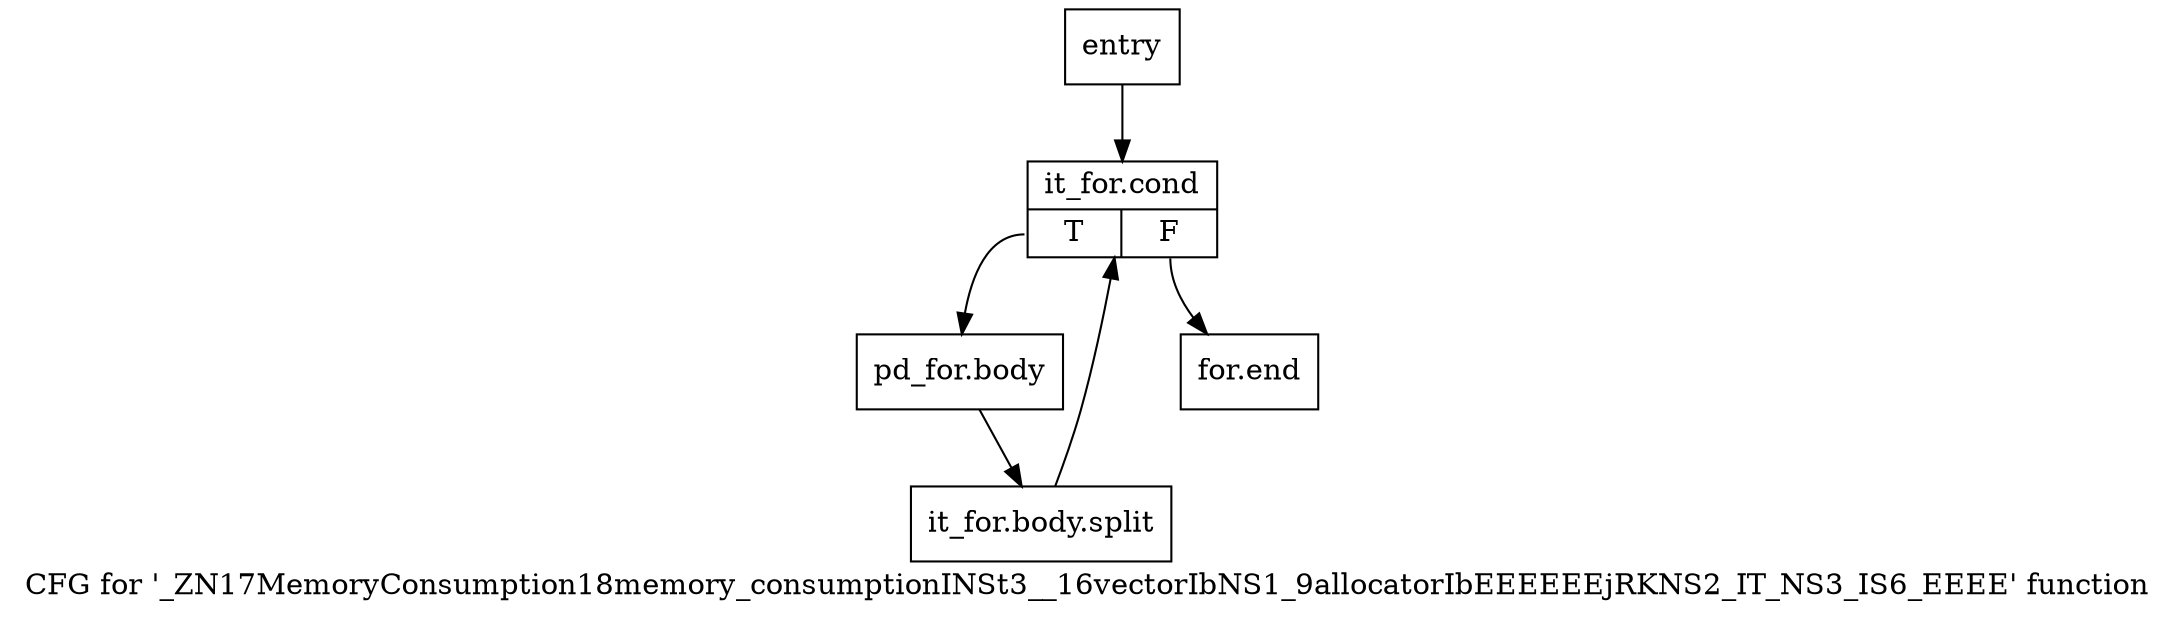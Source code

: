digraph "CFG for '_ZN17MemoryConsumption18memory_consumptionINSt3__16vectorIbNS1_9allocatorIbEEEEEEjRKNS2_IT_NS3_IS6_EEEE' function" {
	label="CFG for '_ZN17MemoryConsumption18memory_consumptionINSt3__16vectorIbNS1_9allocatorIbEEEEEEjRKNS2_IT_NS3_IS6_EEEE' function";

	Node0x4dddf90 [shape=record,label="{entry}"];
	Node0x4dddf90 -> Node0x4dddfe0;
	Node0x4dddfe0 [shape=record,label="{it_for.cond|{<s0>T|<s1>F}}"];
	Node0x4dddfe0:s0 -> Node0x4dde030;
	Node0x4dddfe0:s1 -> Node0x4dde080;
	Node0x4dde030 [shape=record,label="{pd_for.body}"];
	Node0x4dde030 -> Node0xa3ed230;
	Node0xa3ed230 [shape=record,label="{it_for.body.split}"];
	Node0xa3ed230 -> Node0x4dddfe0;
	Node0x4dde080 [shape=record,label="{for.end}"];
}
